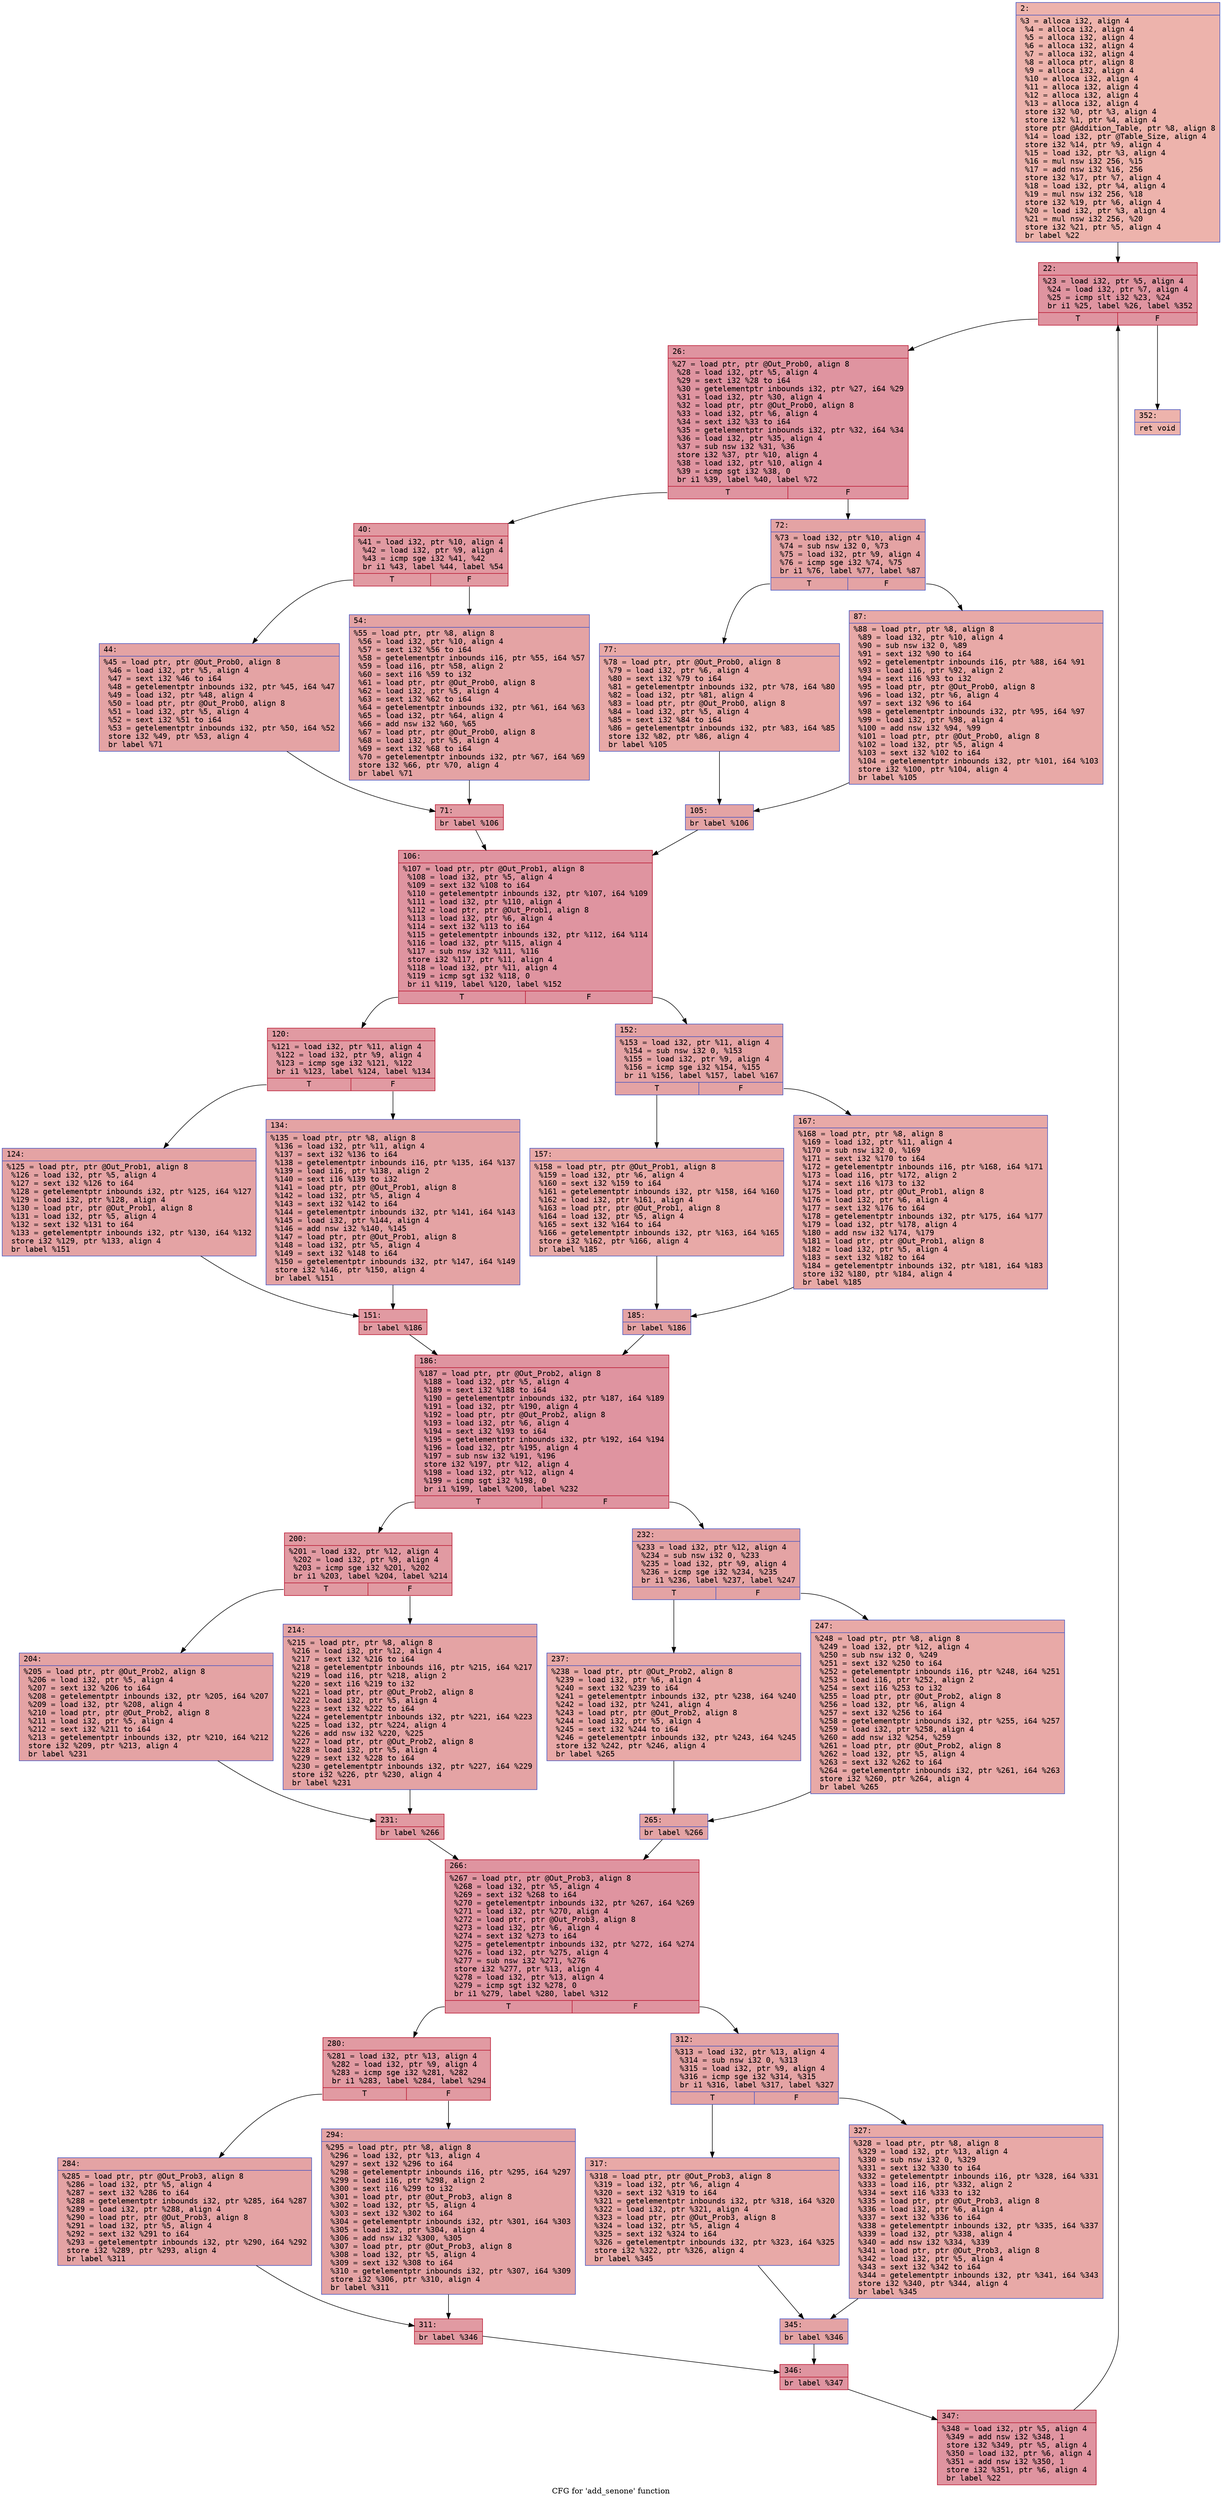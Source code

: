 digraph "CFG for 'add_senone' function" {
	label="CFG for 'add_senone' function";

	Node0x600000feaf80 [shape=record,color="#3d50c3ff", style=filled, fillcolor="#d6524470" fontname="Courier",label="{2:\l|  %3 = alloca i32, align 4\l  %4 = alloca i32, align 4\l  %5 = alloca i32, align 4\l  %6 = alloca i32, align 4\l  %7 = alloca i32, align 4\l  %8 = alloca ptr, align 8\l  %9 = alloca i32, align 4\l  %10 = alloca i32, align 4\l  %11 = alloca i32, align 4\l  %12 = alloca i32, align 4\l  %13 = alloca i32, align 4\l  store i32 %0, ptr %3, align 4\l  store i32 %1, ptr %4, align 4\l  store ptr @Addition_Table, ptr %8, align 8\l  %14 = load i32, ptr @Table_Size, align 4\l  store i32 %14, ptr %9, align 4\l  %15 = load i32, ptr %3, align 4\l  %16 = mul nsw i32 256, %15\l  %17 = add nsw i32 %16, 256\l  store i32 %17, ptr %7, align 4\l  %18 = load i32, ptr %4, align 4\l  %19 = mul nsw i32 256, %18\l  store i32 %19, ptr %6, align 4\l  %20 = load i32, ptr %3, align 4\l  %21 = mul nsw i32 256, %20\l  store i32 %21, ptr %5, align 4\l  br label %22\l}"];
	Node0x600000feaf80 -> Node0x600000feafd0[tooltip="2 -> 22\nProbability 100.00%" ];
	Node0x600000feafd0 [shape=record,color="#b70d28ff", style=filled, fillcolor="#b70d2870" fontname="Courier",label="{22:\l|  %23 = load i32, ptr %5, align 4\l  %24 = load i32, ptr %7, align 4\l  %25 = icmp slt i32 %23, %24\l  br i1 %25, label %26, label %352\l|{<s0>T|<s1>F}}"];
	Node0x600000feafd0:s0 -> Node0x600000feb020[tooltip="22 -> 26\nProbability 96.88%" ];
	Node0x600000feafd0:s1 -> Node0x600000febc00[tooltip="22 -> 352\nProbability 3.12%" ];
	Node0x600000feb020 [shape=record,color="#b70d28ff", style=filled, fillcolor="#b70d2870" fontname="Courier",label="{26:\l|  %27 = load ptr, ptr @Out_Prob0, align 8\l  %28 = load i32, ptr %5, align 4\l  %29 = sext i32 %28 to i64\l  %30 = getelementptr inbounds i32, ptr %27, i64 %29\l  %31 = load i32, ptr %30, align 4\l  %32 = load ptr, ptr @Out_Prob0, align 8\l  %33 = load i32, ptr %6, align 4\l  %34 = sext i32 %33 to i64\l  %35 = getelementptr inbounds i32, ptr %32, i64 %34\l  %36 = load i32, ptr %35, align 4\l  %37 = sub nsw i32 %31, %36\l  store i32 %37, ptr %10, align 4\l  %38 = load i32, ptr %10, align 4\l  %39 = icmp sgt i32 %38, 0\l  br i1 %39, label %40, label %72\l|{<s0>T|<s1>F}}"];
	Node0x600000feb020:s0 -> Node0x600000feb070[tooltip="26 -> 40\nProbability 62.50%" ];
	Node0x600000feb020:s1 -> Node0x600000feb1b0[tooltip="26 -> 72\nProbability 37.50%" ];
	Node0x600000feb070 [shape=record,color="#b70d28ff", style=filled, fillcolor="#bb1b2c70" fontname="Courier",label="{40:\l|  %41 = load i32, ptr %10, align 4\l  %42 = load i32, ptr %9, align 4\l  %43 = icmp sge i32 %41, %42\l  br i1 %43, label %44, label %54\l|{<s0>T|<s1>F}}"];
	Node0x600000feb070:s0 -> Node0x600000feb0c0[tooltip="40 -> 44\nProbability 50.00%" ];
	Node0x600000feb070:s1 -> Node0x600000feb110[tooltip="40 -> 54\nProbability 50.00%" ];
	Node0x600000feb0c0 [shape=record,color="#3d50c3ff", style=filled, fillcolor="#c32e3170" fontname="Courier",label="{44:\l|  %45 = load ptr, ptr @Out_Prob0, align 8\l  %46 = load i32, ptr %5, align 4\l  %47 = sext i32 %46 to i64\l  %48 = getelementptr inbounds i32, ptr %45, i64 %47\l  %49 = load i32, ptr %48, align 4\l  %50 = load ptr, ptr @Out_Prob0, align 8\l  %51 = load i32, ptr %5, align 4\l  %52 = sext i32 %51 to i64\l  %53 = getelementptr inbounds i32, ptr %50, i64 %52\l  store i32 %49, ptr %53, align 4\l  br label %71\l}"];
	Node0x600000feb0c0 -> Node0x600000feb160[tooltip="44 -> 71\nProbability 100.00%" ];
	Node0x600000feb110 [shape=record,color="#3d50c3ff", style=filled, fillcolor="#c32e3170" fontname="Courier",label="{54:\l|  %55 = load ptr, ptr %8, align 8\l  %56 = load i32, ptr %10, align 4\l  %57 = sext i32 %56 to i64\l  %58 = getelementptr inbounds i16, ptr %55, i64 %57\l  %59 = load i16, ptr %58, align 2\l  %60 = sext i16 %59 to i32\l  %61 = load ptr, ptr @Out_Prob0, align 8\l  %62 = load i32, ptr %5, align 4\l  %63 = sext i32 %62 to i64\l  %64 = getelementptr inbounds i32, ptr %61, i64 %63\l  %65 = load i32, ptr %64, align 4\l  %66 = add nsw i32 %60, %65\l  %67 = load ptr, ptr @Out_Prob0, align 8\l  %68 = load i32, ptr %5, align 4\l  %69 = sext i32 %68 to i64\l  %70 = getelementptr inbounds i32, ptr %67, i64 %69\l  store i32 %66, ptr %70, align 4\l  br label %71\l}"];
	Node0x600000feb110 -> Node0x600000feb160[tooltip="54 -> 71\nProbability 100.00%" ];
	Node0x600000feb160 [shape=record,color="#b70d28ff", style=filled, fillcolor="#bb1b2c70" fontname="Courier",label="{71:\l|  br label %106\l}"];
	Node0x600000feb160 -> Node0x600000feb2f0[tooltip="71 -> 106\nProbability 100.00%" ];
	Node0x600000feb1b0 [shape=record,color="#3d50c3ff", style=filled, fillcolor="#c32e3170" fontname="Courier",label="{72:\l|  %73 = load i32, ptr %10, align 4\l  %74 = sub nsw i32 0, %73\l  %75 = load i32, ptr %9, align 4\l  %76 = icmp sge i32 %74, %75\l  br i1 %76, label %77, label %87\l|{<s0>T|<s1>F}}"];
	Node0x600000feb1b0:s0 -> Node0x600000feb200[tooltip="72 -> 77\nProbability 50.00%" ];
	Node0x600000feb1b0:s1 -> Node0x600000feb250[tooltip="72 -> 87\nProbability 50.00%" ];
	Node0x600000feb200 [shape=record,color="#3d50c3ff", style=filled, fillcolor="#ca3b3770" fontname="Courier",label="{77:\l|  %78 = load ptr, ptr @Out_Prob0, align 8\l  %79 = load i32, ptr %6, align 4\l  %80 = sext i32 %79 to i64\l  %81 = getelementptr inbounds i32, ptr %78, i64 %80\l  %82 = load i32, ptr %81, align 4\l  %83 = load ptr, ptr @Out_Prob0, align 8\l  %84 = load i32, ptr %5, align 4\l  %85 = sext i32 %84 to i64\l  %86 = getelementptr inbounds i32, ptr %83, i64 %85\l  store i32 %82, ptr %86, align 4\l  br label %105\l}"];
	Node0x600000feb200 -> Node0x600000feb2a0[tooltip="77 -> 105\nProbability 100.00%" ];
	Node0x600000feb250 [shape=record,color="#3d50c3ff", style=filled, fillcolor="#ca3b3770" fontname="Courier",label="{87:\l|  %88 = load ptr, ptr %8, align 8\l  %89 = load i32, ptr %10, align 4\l  %90 = sub nsw i32 0, %89\l  %91 = sext i32 %90 to i64\l  %92 = getelementptr inbounds i16, ptr %88, i64 %91\l  %93 = load i16, ptr %92, align 2\l  %94 = sext i16 %93 to i32\l  %95 = load ptr, ptr @Out_Prob0, align 8\l  %96 = load i32, ptr %6, align 4\l  %97 = sext i32 %96 to i64\l  %98 = getelementptr inbounds i32, ptr %95, i64 %97\l  %99 = load i32, ptr %98, align 4\l  %100 = add nsw i32 %94, %99\l  %101 = load ptr, ptr @Out_Prob0, align 8\l  %102 = load i32, ptr %5, align 4\l  %103 = sext i32 %102 to i64\l  %104 = getelementptr inbounds i32, ptr %101, i64 %103\l  store i32 %100, ptr %104, align 4\l  br label %105\l}"];
	Node0x600000feb250 -> Node0x600000feb2a0[tooltip="87 -> 105\nProbability 100.00%" ];
	Node0x600000feb2a0 [shape=record,color="#3d50c3ff", style=filled, fillcolor="#c32e3170" fontname="Courier",label="{105:\l|  br label %106\l}"];
	Node0x600000feb2a0 -> Node0x600000feb2f0[tooltip="105 -> 106\nProbability 100.00%" ];
	Node0x600000feb2f0 [shape=record,color="#b70d28ff", style=filled, fillcolor="#b70d2870" fontname="Courier",label="{106:\l|  %107 = load ptr, ptr @Out_Prob1, align 8\l  %108 = load i32, ptr %5, align 4\l  %109 = sext i32 %108 to i64\l  %110 = getelementptr inbounds i32, ptr %107, i64 %109\l  %111 = load i32, ptr %110, align 4\l  %112 = load ptr, ptr @Out_Prob1, align 8\l  %113 = load i32, ptr %6, align 4\l  %114 = sext i32 %113 to i64\l  %115 = getelementptr inbounds i32, ptr %112, i64 %114\l  %116 = load i32, ptr %115, align 4\l  %117 = sub nsw i32 %111, %116\l  store i32 %117, ptr %11, align 4\l  %118 = load i32, ptr %11, align 4\l  %119 = icmp sgt i32 %118, 0\l  br i1 %119, label %120, label %152\l|{<s0>T|<s1>F}}"];
	Node0x600000feb2f0:s0 -> Node0x600000feb340[tooltip="106 -> 120\nProbability 62.50%" ];
	Node0x600000feb2f0:s1 -> Node0x600000feb480[tooltip="106 -> 152\nProbability 37.50%" ];
	Node0x600000feb340 [shape=record,color="#b70d28ff", style=filled, fillcolor="#bb1b2c70" fontname="Courier",label="{120:\l|  %121 = load i32, ptr %11, align 4\l  %122 = load i32, ptr %9, align 4\l  %123 = icmp sge i32 %121, %122\l  br i1 %123, label %124, label %134\l|{<s0>T|<s1>F}}"];
	Node0x600000feb340:s0 -> Node0x600000feb390[tooltip="120 -> 124\nProbability 50.00%" ];
	Node0x600000feb340:s1 -> Node0x600000feb3e0[tooltip="120 -> 134\nProbability 50.00%" ];
	Node0x600000feb390 [shape=record,color="#3d50c3ff", style=filled, fillcolor="#c32e3170" fontname="Courier",label="{124:\l|  %125 = load ptr, ptr @Out_Prob1, align 8\l  %126 = load i32, ptr %5, align 4\l  %127 = sext i32 %126 to i64\l  %128 = getelementptr inbounds i32, ptr %125, i64 %127\l  %129 = load i32, ptr %128, align 4\l  %130 = load ptr, ptr @Out_Prob1, align 8\l  %131 = load i32, ptr %5, align 4\l  %132 = sext i32 %131 to i64\l  %133 = getelementptr inbounds i32, ptr %130, i64 %132\l  store i32 %129, ptr %133, align 4\l  br label %151\l}"];
	Node0x600000feb390 -> Node0x600000feb430[tooltip="124 -> 151\nProbability 100.00%" ];
	Node0x600000feb3e0 [shape=record,color="#3d50c3ff", style=filled, fillcolor="#c32e3170" fontname="Courier",label="{134:\l|  %135 = load ptr, ptr %8, align 8\l  %136 = load i32, ptr %11, align 4\l  %137 = sext i32 %136 to i64\l  %138 = getelementptr inbounds i16, ptr %135, i64 %137\l  %139 = load i16, ptr %138, align 2\l  %140 = sext i16 %139 to i32\l  %141 = load ptr, ptr @Out_Prob1, align 8\l  %142 = load i32, ptr %5, align 4\l  %143 = sext i32 %142 to i64\l  %144 = getelementptr inbounds i32, ptr %141, i64 %143\l  %145 = load i32, ptr %144, align 4\l  %146 = add nsw i32 %140, %145\l  %147 = load ptr, ptr @Out_Prob1, align 8\l  %148 = load i32, ptr %5, align 4\l  %149 = sext i32 %148 to i64\l  %150 = getelementptr inbounds i32, ptr %147, i64 %149\l  store i32 %146, ptr %150, align 4\l  br label %151\l}"];
	Node0x600000feb3e0 -> Node0x600000feb430[tooltip="134 -> 151\nProbability 100.00%" ];
	Node0x600000feb430 [shape=record,color="#b70d28ff", style=filled, fillcolor="#bb1b2c70" fontname="Courier",label="{151:\l|  br label %186\l}"];
	Node0x600000feb430 -> Node0x600000feb5c0[tooltip="151 -> 186\nProbability 100.00%" ];
	Node0x600000feb480 [shape=record,color="#3d50c3ff", style=filled, fillcolor="#c32e3170" fontname="Courier",label="{152:\l|  %153 = load i32, ptr %11, align 4\l  %154 = sub nsw i32 0, %153\l  %155 = load i32, ptr %9, align 4\l  %156 = icmp sge i32 %154, %155\l  br i1 %156, label %157, label %167\l|{<s0>T|<s1>F}}"];
	Node0x600000feb480:s0 -> Node0x600000feb4d0[tooltip="152 -> 157\nProbability 50.00%" ];
	Node0x600000feb480:s1 -> Node0x600000feb520[tooltip="152 -> 167\nProbability 50.00%" ];
	Node0x600000feb4d0 [shape=record,color="#3d50c3ff", style=filled, fillcolor="#ca3b3770" fontname="Courier",label="{157:\l|  %158 = load ptr, ptr @Out_Prob1, align 8\l  %159 = load i32, ptr %6, align 4\l  %160 = sext i32 %159 to i64\l  %161 = getelementptr inbounds i32, ptr %158, i64 %160\l  %162 = load i32, ptr %161, align 4\l  %163 = load ptr, ptr @Out_Prob1, align 8\l  %164 = load i32, ptr %5, align 4\l  %165 = sext i32 %164 to i64\l  %166 = getelementptr inbounds i32, ptr %163, i64 %165\l  store i32 %162, ptr %166, align 4\l  br label %185\l}"];
	Node0x600000feb4d0 -> Node0x600000feb570[tooltip="157 -> 185\nProbability 100.00%" ];
	Node0x600000feb520 [shape=record,color="#3d50c3ff", style=filled, fillcolor="#ca3b3770" fontname="Courier",label="{167:\l|  %168 = load ptr, ptr %8, align 8\l  %169 = load i32, ptr %11, align 4\l  %170 = sub nsw i32 0, %169\l  %171 = sext i32 %170 to i64\l  %172 = getelementptr inbounds i16, ptr %168, i64 %171\l  %173 = load i16, ptr %172, align 2\l  %174 = sext i16 %173 to i32\l  %175 = load ptr, ptr @Out_Prob1, align 8\l  %176 = load i32, ptr %6, align 4\l  %177 = sext i32 %176 to i64\l  %178 = getelementptr inbounds i32, ptr %175, i64 %177\l  %179 = load i32, ptr %178, align 4\l  %180 = add nsw i32 %174, %179\l  %181 = load ptr, ptr @Out_Prob1, align 8\l  %182 = load i32, ptr %5, align 4\l  %183 = sext i32 %182 to i64\l  %184 = getelementptr inbounds i32, ptr %181, i64 %183\l  store i32 %180, ptr %184, align 4\l  br label %185\l}"];
	Node0x600000feb520 -> Node0x600000feb570[tooltip="167 -> 185\nProbability 100.00%" ];
	Node0x600000feb570 [shape=record,color="#3d50c3ff", style=filled, fillcolor="#c32e3170" fontname="Courier",label="{185:\l|  br label %186\l}"];
	Node0x600000feb570 -> Node0x600000feb5c0[tooltip="185 -> 186\nProbability 100.00%" ];
	Node0x600000feb5c0 [shape=record,color="#b70d28ff", style=filled, fillcolor="#b70d2870" fontname="Courier",label="{186:\l|  %187 = load ptr, ptr @Out_Prob2, align 8\l  %188 = load i32, ptr %5, align 4\l  %189 = sext i32 %188 to i64\l  %190 = getelementptr inbounds i32, ptr %187, i64 %189\l  %191 = load i32, ptr %190, align 4\l  %192 = load ptr, ptr @Out_Prob2, align 8\l  %193 = load i32, ptr %6, align 4\l  %194 = sext i32 %193 to i64\l  %195 = getelementptr inbounds i32, ptr %192, i64 %194\l  %196 = load i32, ptr %195, align 4\l  %197 = sub nsw i32 %191, %196\l  store i32 %197, ptr %12, align 4\l  %198 = load i32, ptr %12, align 4\l  %199 = icmp sgt i32 %198, 0\l  br i1 %199, label %200, label %232\l|{<s0>T|<s1>F}}"];
	Node0x600000feb5c0:s0 -> Node0x600000feb610[tooltip="186 -> 200\nProbability 62.50%" ];
	Node0x600000feb5c0:s1 -> Node0x600000feb750[tooltip="186 -> 232\nProbability 37.50%" ];
	Node0x600000feb610 [shape=record,color="#b70d28ff", style=filled, fillcolor="#bb1b2c70" fontname="Courier",label="{200:\l|  %201 = load i32, ptr %12, align 4\l  %202 = load i32, ptr %9, align 4\l  %203 = icmp sge i32 %201, %202\l  br i1 %203, label %204, label %214\l|{<s0>T|<s1>F}}"];
	Node0x600000feb610:s0 -> Node0x600000feb660[tooltip="200 -> 204\nProbability 50.00%" ];
	Node0x600000feb610:s1 -> Node0x600000feb6b0[tooltip="200 -> 214\nProbability 50.00%" ];
	Node0x600000feb660 [shape=record,color="#3d50c3ff", style=filled, fillcolor="#c32e3170" fontname="Courier",label="{204:\l|  %205 = load ptr, ptr @Out_Prob2, align 8\l  %206 = load i32, ptr %5, align 4\l  %207 = sext i32 %206 to i64\l  %208 = getelementptr inbounds i32, ptr %205, i64 %207\l  %209 = load i32, ptr %208, align 4\l  %210 = load ptr, ptr @Out_Prob2, align 8\l  %211 = load i32, ptr %5, align 4\l  %212 = sext i32 %211 to i64\l  %213 = getelementptr inbounds i32, ptr %210, i64 %212\l  store i32 %209, ptr %213, align 4\l  br label %231\l}"];
	Node0x600000feb660 -> Node0x600000feb700[tooltip="204 -> 231\nProbability 100.00%" ];
	Node0x600000feb6b0 [shape=record,color="#3d50c3ff", style=filled, fillcolor="#c32e3170" fontname="Courier",label="{214:\l|  %215 = load ptr, ptr %8, align 8\l  %216 = load i32, ptr %12, align 4\l  %217 = sext i32 %216 to i64\l  %218 = getelementptr inbounds i16, ptr %215, i64 %217\l  %219 = load i16, ptr %218, align 2\l  %220 = sext i16 %219 to i32\l  %221 = load ptr, ptr @Out_Prob2, align 8\l  %222 = load i32, ptr %5, align 4\l  %223 = sext i32 %222 to i64\l  %224 = getelementptr inbounds i32, ptr %221, i64 %223\l  %225 = load i32, ptr %224, align 4\l  %226 = add nsw i32 %220, %225\l  %227 = load ptr, ptr @Out_Prob2, align 8\l  %228 = load i32, ptr %5, align 4\l  %229 = sext i32 %228 to i64\l  %230 = getelementptr inbounds i32, ptr %227, i64 %229\l  store i32 %226, ptr %230, align 4\l  br label %231\l}"];
	Node0x600000feb6b0 -> Node0x600000feb700[tooltip="214 -> 231\nProbability 100.00%" ];
	Node0x600000feb700 [shape=record,color="#b70d28ff", style=filled, fillcolor="#bb1b2c70" fontname="Courier",label="{231:\l|  br label %266\l}"];
	Node0x600000feb700 -> Node0x600000feb890[tooltip="231 -> 266\nProbability 100.00%" ];
	Node0x600000feb750 [shape=record,color="#3d50c3ff", style=filled, fillcolor="#c32e3170" fontname="Courier",label="{232:\l|  %233 = load i32, ptr %12, align 4\l  %234 = sub nsw i32 0, %233\l  %235 = load i32, ptr %9, align 4\l  %236 = icmp sge i32 %234, %235\l  br i1 %236, label %237, label %247\l|{<s0>T|<s1>F}}"];
	Node0x600000feb750:s0 -> Node0x600000feb7a0[tooltip="232 -> 237\nProbability 50.00%" ];
	Node0x600000feb750:s1 -> Node0x600000feb7f0[tooltip="232 -> 247\nProbability 50.00%" ];
	Node0x600000feb7a0 [shape=record,color="#3d50c3ff", style=filled, fillcolor="#ca3b3770" fontname="Courier",label="{237:\l|  %238 = load ptr, ptr @Out_Prob2, align 8\l  %239 = load i32, ptr %6, align 4\l  %240 = sext i32 %239 to i64\l  %241 = getelementptr inbounds i32, ptr %238, i64 %240\l  %242 = load i32, ptr %241, align 4\l  %243 = load ptr, ptr @Out_Prob2, align 8\l  %244 = load i32, ptr %5, align 4\l  %245 = sext i32 %244 to i64\l  %246 = getelementptr inbounds i32, ptr %243, i64 %245\l  store i32 %242, ptr %246, align 4\l  br label %265\l}"];
	Node0x600000feb7a0 -> Node0x600000feb840[tooltip="237 -> 265\nProbability 100.00%" ];
	Node0x600000feb7f0 [shape=record,color="#3d50c3ff", style=filled, fillcolor="#ca3b3770" fontname="Courier",label="{247:\l|  %248 = load ptr, ptr %8, align 8\l  %249 = load i32, ptr %12, align 4\l  %250 = sub nsw i32 0, %249\l  %251 = sext i32 %250 to i64\l  %252 = getelementptr inbounds i16, ptr %248, i64 %251\l  %253 = load i16, ptr %252, align 2\l  %254 = sext i16 %253 to i32\l  %255 = load ptr, ptr @Out_Prob2, align 8\l  %256 = load i32, ptr %6, align 4\l  %257 = sext i32 %256 to i64\l  %258 = getelementptr inbounds i32, ptr %255, i64 %257\l  %259 = load i32, ptr %258, align 4\l  %260 = add nsw i32 %254, %259\l  %261 = load ptr, ptr @Out_Prob2, align 8\l  %262 = load i32, ptr %5, align 4\l  %263 = sext i32 %262 to i64\l  %264 = getelementptr inbounds i32, ptr %261, i64 %263\l  store i32 %260, ptr %264, align 4\l  br label %265\l}"];
	Node0x600000feb7f0 -> Node0x600000feb840[tooltip="247 -> 265\nProbability 100.00%" ];
	Node0x600000feb840 [shape=record,color="#3d50c3ff", style=filled, fillcolor="#c32e3170" fontname="Courier",label="{265:\l|  br label %266\l}"];
	Node0x600000feb840 -> Node0x600000feb890[tooltip="265 -> 266\nProbability 100.00%" ];
	Node0x600000feb890 [shape=record,color="#b70d28ff", style=filled, fillcolor="#b70d2870" fontname="Courier",label="{266:\l|  %267 = load ptr, ptr @Out_Prob3, align 8\l  %268 = load i32, ptr %5, align 4\l  %269 = sext i32 %268 to i64\l  %270 = getelementptr inbounds i32, ptr %267, i64 %269\l  %271 = load i32, ptr %270, align 4\l  %272 = load ptr, ptr @Out_Prob3, align 8\l  %273 = load i32, ptr %6, align 4\l  %274 = sext i32 %273 to i64\l  %275 = getelementptr inbounds i32, ptr %272, i64 %274\l  %276 = load i32, ptr %275, align 4\l  %277 = sub nsw i32 %271, %276\l  store i32 %277, ptr %13, align 4\l  %278 = load i32, ptr %13, align 4\l  %279 = icmp sgt i32 %278, 0\l  br i1 %279, label %280, label %312\l|{<s0>T|<s1>F}}"];
	Node0x600000feb890:s0 -> Node0x600000feb8e0[tooltip="266 -> 280\nProbability 62.50%" ];
	Node0x600000feb890:s1 -> Node0x600000feba20[tooltip="266 -> 312\nProbability 37.50%" ];
	Node0x600000feb8e0 [shape=record,color="#b70d28ff", style=filled, fillcolor="#bb1b2c70" fontname="Courier",label="{280:\l|  %281 = load i32, ptr %13, align 4\l  %282 = load i32, ptr %9, align 4\l  %283 = icmp sge i32 %281, %282\l  br i1 %283, label %284, label %294\l|{<s0>T|<s1>F}}"];
	Node0x600000feb8e0:s0 -> Node0x600000feb930[tooltip="280 -> 284\nProbability 50.00%" ];
	Node0x600000feb8e0:s1 -> Node0x600000feb980[tooltip="280 -> 294\nProbability 50.00%" ];
	Node0x600000feb930 [shape=record,color="#3d50c3ff", style=filled, fillcolor="#c32e3170" fontname="Courier",label="{284:\l|  %285 = load ptr, ptr @Out_Prob3, align 8\l  %286 = load i32, ptr %5, align 4\l  %287 = sext i32 %286 to i64\l  %288 = getelementptr inbounds i32, ptr %285, i64 %287\l  %289 = load i32, ptr %288, align 4\l  %290 = load ptr, ptr @Out_Prob3, align 8\l  %291 = load i32, ptr %5, align 4\l  %292 = sext i32 %291 to i64\l  %293 = getelementptr inbounds i32, ptr %290, i64 %292\l  store i32 %289, ptr %293, align 4\l  br label %311\l}"];
	Node0x600000feb930 -> Node0x600000feb9d0[tooltip="284 -> 311\nProbability 100.00%" ];
	Node0x600000feb980 [shape=record,color="#3d50c3ff", style=filled, fillcolor="#c32e3170" fontname="Courier",label="{294:\l|  %295 = load ptr, ptr %8, align 8\l  %296 = load i32, ptr %13, align 4\l  %297 = sext i32 %296 to i64\l  %298 = getelementptr inbounds i16, ptr %295, i64 %297\l  %299 = load i16, ptr %298, align 2\l  %300 = sext i16 %299 to i32\l  %301 = load ptr, ptr @Out_Prob3, align 8\l  %302 = load i32, ptr %5, align 4\l  %303 = sext i32 %302 to i64\l  %304 = getelementptr inbounds i32, ptr %301, i64 %303\l  %305 = load i32, ptr %304, align 4\l  %306 = add nsw i32 %300, %305\l  %307 = load ptr, ptr @Out_Prob3, align 8\l  %308 = load i32, ptr %5, align 4\l  %309 = sext i32 %308 to i64\l  %310 = getelementptr inbounds i32, ptr %307, i64 %309\l  store i32 %306, ptr %310, align 4\l  br label %311\l}"];
	Node0x600000feb980 -> Node0x600000feb9d0[tooltip="294 -> 311\nProbability 100.00%" ];
	Node0x600000feb9d0 [shape=record,color="#b70d28ff", style=filled, fillcolor="#bb1b2c70" fontname="Courier",label="{311:\l|  br label %346\l}"];
	Node0x600000feb9d0 -> Node0x600000febb60[tooltip="311 -> 346\nProbability 100.00%" ];
	Node0x600000feba20 [shape=record,color="#3d50c3ff", style=filled, fillcolor="#c32e3170" fontname="Courier",label="{312:\l|  %313 = load i32, ptr %13, align 4\l  %314 = sub nsw i32 0, %313\l  %315 = load i32, ptr %9, align 4\l  %316 = icmp sge i32 %314, %315\l  br i1 %316, label %317, label %327\l|{<s0>T|<s1>F}}"];
	Node0x600000feba20:s0 -> Node0x600000feba70[tooltip="312 -> 317\nProbability 50.00%" ];
	Node0x600000feba20:s1 -> Node0x600000febac0[tooltip="312 -> 327\nProbability 50.00%" ];
	Node0x600000feba70 [shape=record,color="#3d50c3ff", style=filled, fillcolor="#ca3b3770" fontname="Courier",label="{317:\l|  %318 = load ptr, ptr @Out_Prob3, align 8\l  %319 = load i32, ptr %6, align 4\l  %320 = sext i32 %319 to i64\l  %321 = getelementptr inbounds i32, ptr %318, i64 %320\l  %322 = load i32, ptr %321, align 4\l  %323 = load ptr, ptr @Out_Prob3, align 8\l  %324 = load i32, ptr %5, align 4\l  %325 = sext i32 %324 to i64\l  %326 = getelementptr inbounds i32, ptr %323, i64 %325\l  store i32 %322, ptr %326, align 4\l  br label %345\l}"];
	Node0x600000feba70 -> Node0x600000febb10[tooltip="317 -> 345\nProbability 100.00%" ];
	Node0x600000febac0 [shape=record,color="#3d50c3ff", style=filled, fillcolor="#ca3b3770" fontname="Courier",label="{327:\l|  %328 = load ptr, ptr %8, align 8\l  %329 = load i32, ptr %13, align 4\l  %330 = sub nsw i32 0, %329\l  %331 = sext i32 %330 to i64\l  %332 = getelementptr inbounds i16, ptr %328, i64 %331\l  %333 = load i16, ptr %332, align 2\l  %334 = sext i16 %333 to i32\l  %335 = load ptr, ptr @Out_Prob3, align 8\l  %336 = load i32, ptr %6, align 4\l  %337 = sext i32 %336 to i64\l  %338 = getelementptr inbounds i32, ptr %335, i64 %337\l  %339 = load i32, ptr %338, align 4\l  %340 = add nsw i32 %334, %339\l  %341 = load ptr, ptr @Out_Prob3, align 8\l  %342 = load i32, ptr %5, align 4\l  %343 = sext i32 %342 to i64\l  %344 = getelementptr inbounds i32, ptr %341, i64 %343\l  store i32 %340, ptr %344, align 4\l  br label %345\l}"];
	Node0x600000febac0 -> Node0x600000febb10[tooltip="327 -> 345\nProbability 100.00%" ];
	Node0x600000febb10 [shape=record,color="#3d50c3ff", style=filled, fillcolor="#c32e3170" fontname="Courier",label="{345:\l|  br label %346\l}"];
	Node0x600000febb10 -> Node0x600000febb60[tooltip="345 -> 346\nProbability 100.00%" ];
	Node0x600000febb60 [shape=record,color="#b70d28ff", style=filled, fillcolor="#b70d2870" fontname="Courier",label="{346:\l|  br label %347\l}"];
	Node0x600000febb60 -> Node0x600000febbb0[tooltip="346 -> 347\nProbability 100.00%" ];
	Node0x600000febbb0 [shape=record,color="#b70d28ff", style=filled, fillcolor="#b70d2870" fontname="Courier",label="{347:\l|  %348 = load i32, ptr %5, align 4\l  %349 = add nsw i32 %348, 1\l  store i32 %349, ptr %5, align 4\l  %350 = load i32, ptr %6, align 4\l  %351 = add nsw i32 %350, 1\l  store i32 %351, ptr %6, align 4\l  br label %22\l}"];
	Node0x600000febbb0 -> Node0x600000feafd0[tooltip="347 -> 22\nProbability 100.00%" ];
	Node0x600000febc00 [shape=record,color="#3d50c3ff", style=filled, fillcolor="#d6524470" fontname="Courier",label="{352:\l|  ret void\l}"];
}
